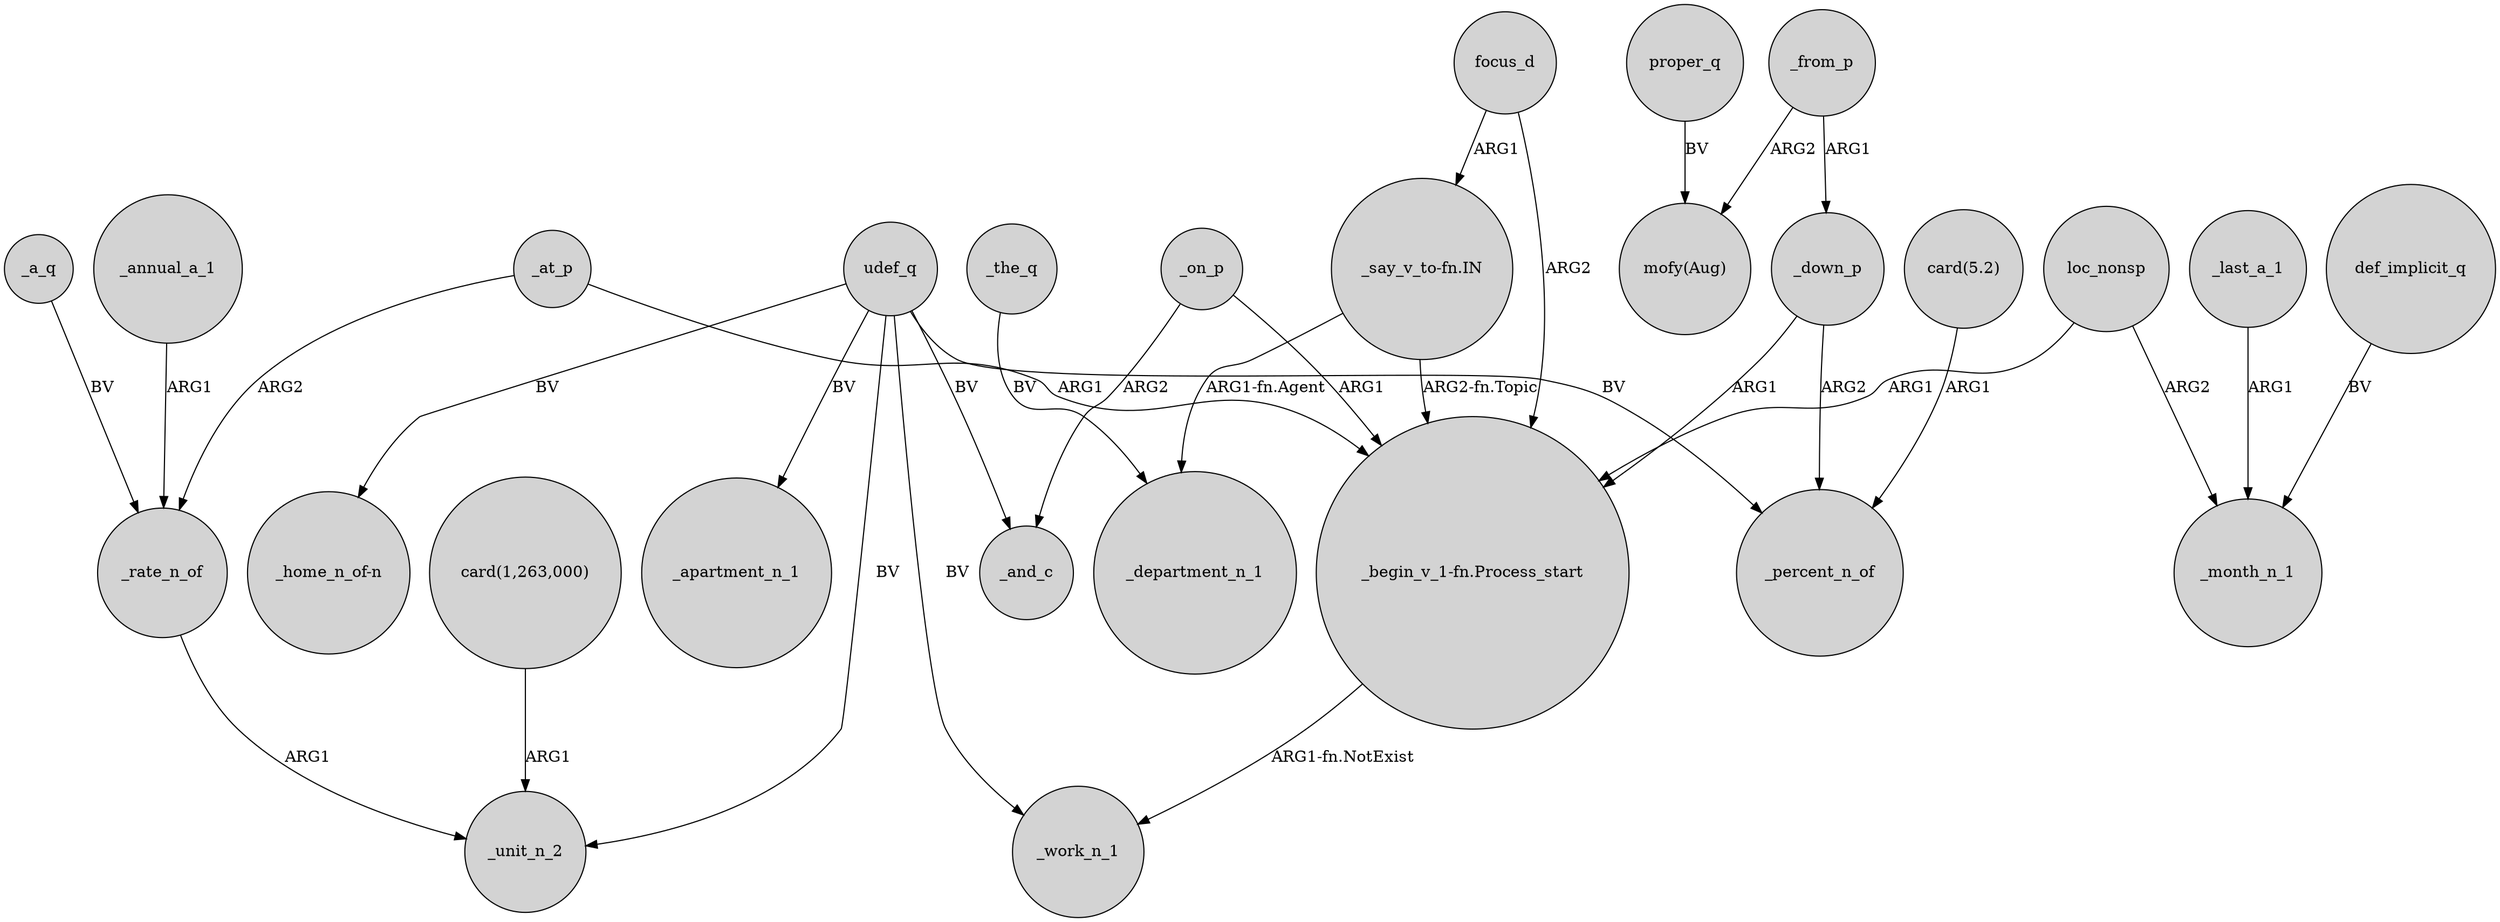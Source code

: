 digraph {
	node [shape=circle style=filled]
	"_say_v_to-fn.IN" -> _department_n_1 [label="ARG1-fn.Agent"]
	"card(1,263,000)" -> _unit_n_2 [label=ARG1]
	def_implicit_q -> _month_n_1 [label=BV]
	"card(5.2)" -> _percent_n_of [label=ARG1]
	_at_p -> _rate_n_of [label=ARG2]
	_from_p -> _down_p [label=ARG1]
	_on_p -> "_begin_v_1-fn.Process_start" [label=ARG1]
	udef_q -> "_home_n_of-n" [label=BV]
	"_begin_v_1-fn.Process_start" -> _work_n_1 [label="ARG1-fn.NotExist"]
	udef_q -> _apartment_n_1 [label=BV]
	_a_q -> _rate_n_of [label=BV]
	_rate_n_of -> _unit_n_2 [label=ARG1]
	_the_q -> _department_n_1 [label=BV]
	"_say_v_to-fn.IN" -> "_begin_v_1-fn.Process_start" [label="ARG2-fn.Topic"]
	_at_p -> "_begin_v_1-fn.Process_start" [label=ARG1]
	proper_q -> "mofy(Aug)" [label=BV]
	_down_p -> "_begin_v_1-fn.Process_start" [label=ARG1]
	focus_d -> "_begin_v_1-fn.Process_start" [label=ARG2]
	_annual_a_1 -> _rate_n_of [label=ARG1]
	_on_p -> _and_c [label=ARG2]
	_last_a_1 -> _month_n_1 [label=ARG1]
	udef_q -> _percent_n_of [label=BV]
	loc_nonsp -> _month_n_1 [label=ARG2]
	udef_q -> _unit_n_2 [label=BV]
	udef_q -> _and_c [label=BV]
	loc_nonsp -> "_begin_v_1-fn.Process_start" [label=ARG1]
	_down_p -> _percent_n_of [label=ARG2]
	_from_p -> "mofy(Aug)" [label=ARG2]
	focus_d -> "_say_v_to-fn.IN" [label=ARG1]
	udef_q -> _work_n_1 [label=BV]
}
